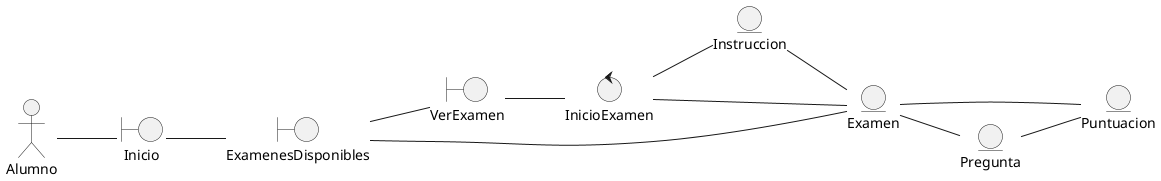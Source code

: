 @startuml
left to right direction
hide footbox
hide link
Actor Alumno
boundary ExamenesDisponibles
boundary Inicio
boundary VerExamen
entity Instruccion
entity Examen
entity Puntuacion
entity Pregunta
control InicioExamen

Alumno -- Inicio
Inicio -- ExamenesDisponibles
ExamenesDisponibles -- VerExamen
ExamenesDisponibles -- Examen
VerExamen -- InicioExamen
InicioExamen -- Instruccion
InicioExamen -- Examen
Instruccion -- Examen
Examen -- Pregunta
Examen -- Puntuacion
Pregunta -- Puntuacion
@enduml